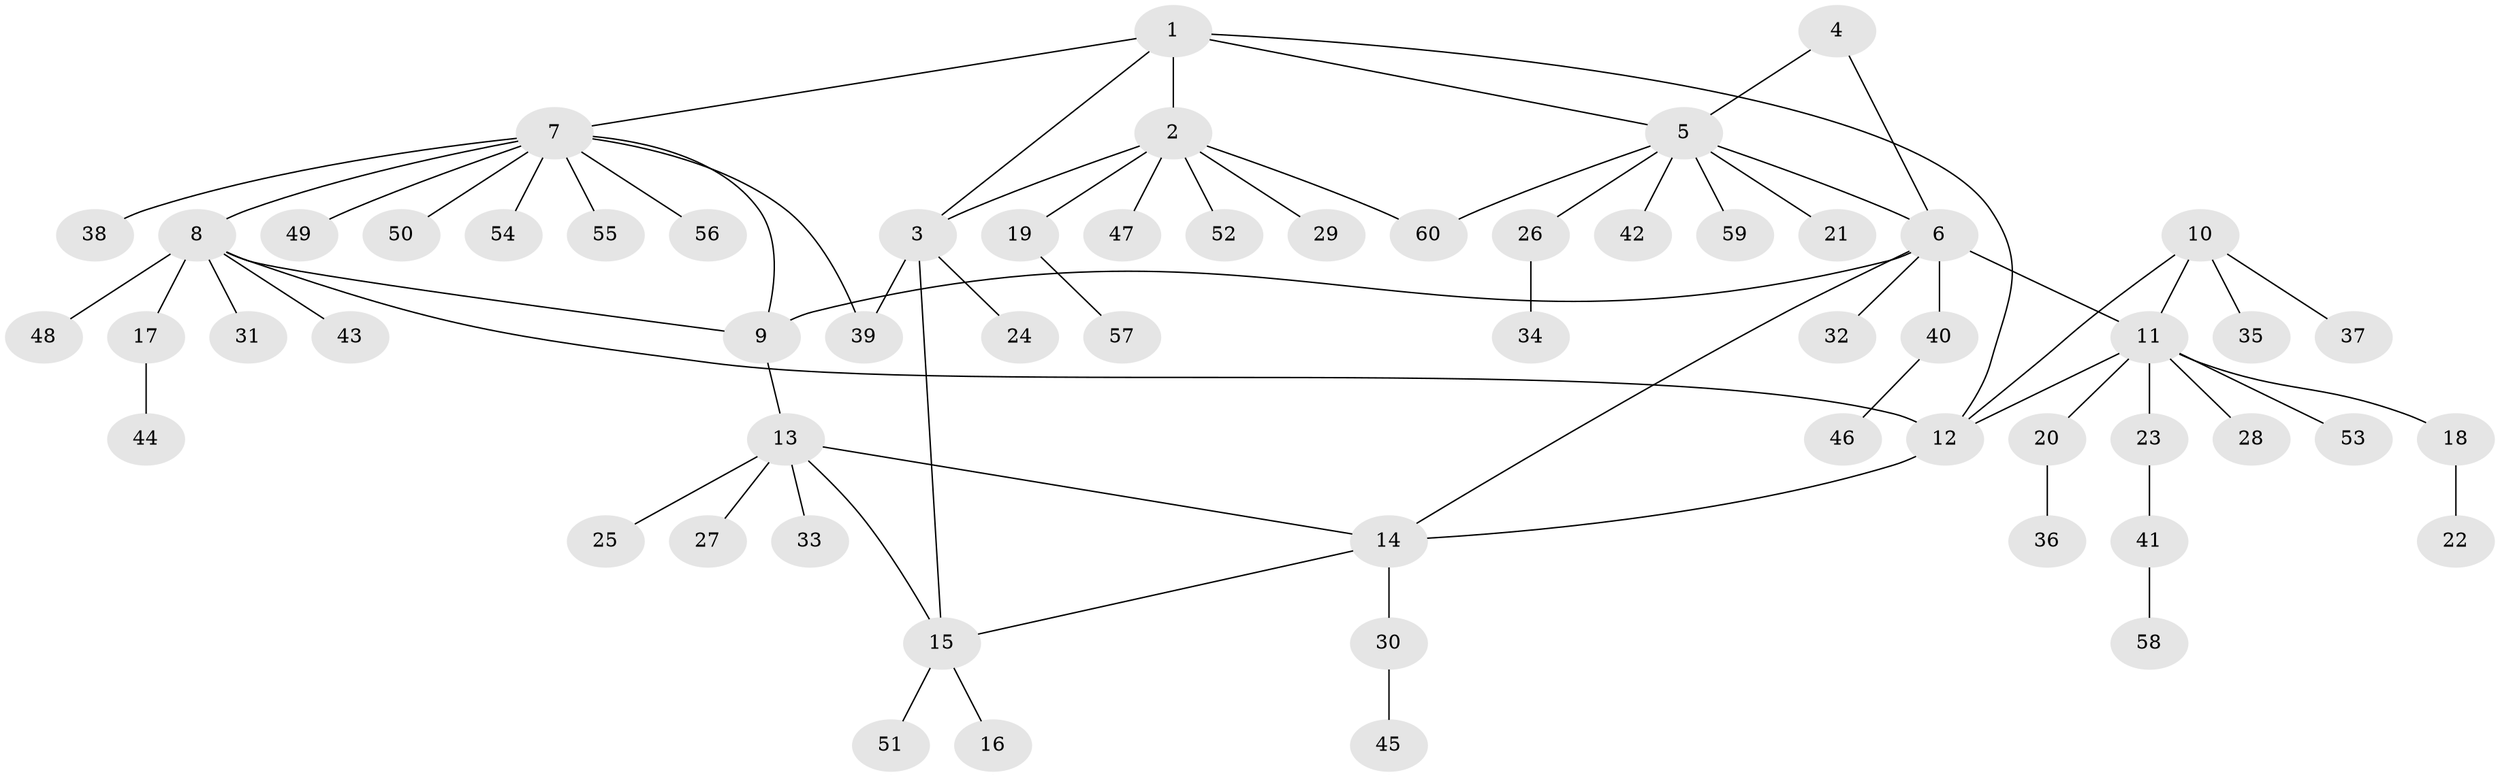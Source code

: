 // Generated by graph-tools (version 1.1) at 2025/16/03/09/25 04:16:01]
// undirected, 60 vertices, 72 edges
graph export_dot {
graph [start="1"]
  node [color=gray90,style=filled];
  1;
  2;
  3;
  4;
  5;
  6;
  7;
  8;
  9;
  10;
  11;
  12;
  13;
  14;
  15;
  16;
  17;
  18;
  19;
  20;
  21;
  22;
  23;
  24;
  25;
  26;
  27;
  28;
  29;
  30;
  31;
  32;
  33;
  34;
  35;
  36;
  37;
  38;
  39;
  40;
  41;
  42;
  43;
  44;
  45;
  46;
  47;
  48;
  49;
  50;
  51;
  52;
  53;
  54;
  55;
  56;
  57;
  58;
  59;
  60;
  1 -- 2;
  1 -- 3;
  1 -- 5;
  1 -- 7;
  1 -- 12;
  2 -- 3;
  2 -- 19;
  2 -- 29;
  2 -- 47;
  2 -- 52;
  2 -- 60;
  3 -- 15;
  3 -- 24;
  3 -- 39;
  4 -- 5;
  4 -- 6;
  5 -- 6;
  5 -- 21;
  5 -- 26;
  5 -- 42;
  5 -- 59;
  5 -- 60;
  6 -- 9;
  6 -- 11;
  6 -- 14;
  6 -- 32;
  6 -- 40;
  7 -- 8;
  7 -- 9;
  7 -- 38;
  7 -- 39;
  7 -- 49;
  7 -- 50;
  7 -- 54;
  7 -- 55;
  7 -- 56;
  8 -- 9;
  8 -- 12;
  8 -- 17;
  8 -- 31;
  8 -- 43;
  8 -- 48;
  9 -- 13;
  10 -- 11;
  10 -- 12;
  10 -- 35;
  10 -- 37;
  11 -- 12;
  11 -- 18;
  11 -- 20;
  11 -- 23;
  11 -- 28;
  11 -- 53;
  12 -- 14;
  13 -- 14;
  13 -- 15;
  13 -- 25;
  13 -- 27;
  13 -- 33;
  14 -- 15;
  14 -- 30;
  15 -- 16;
  15 -- 51;
  17 -- 44;
  18 -- 22;
  19 -- 57;
  20 -- 36;
  23 -- 41;
  26 -- 34;
  30 -- 45;
  40 -- 46;
  41 -- 58;
}
